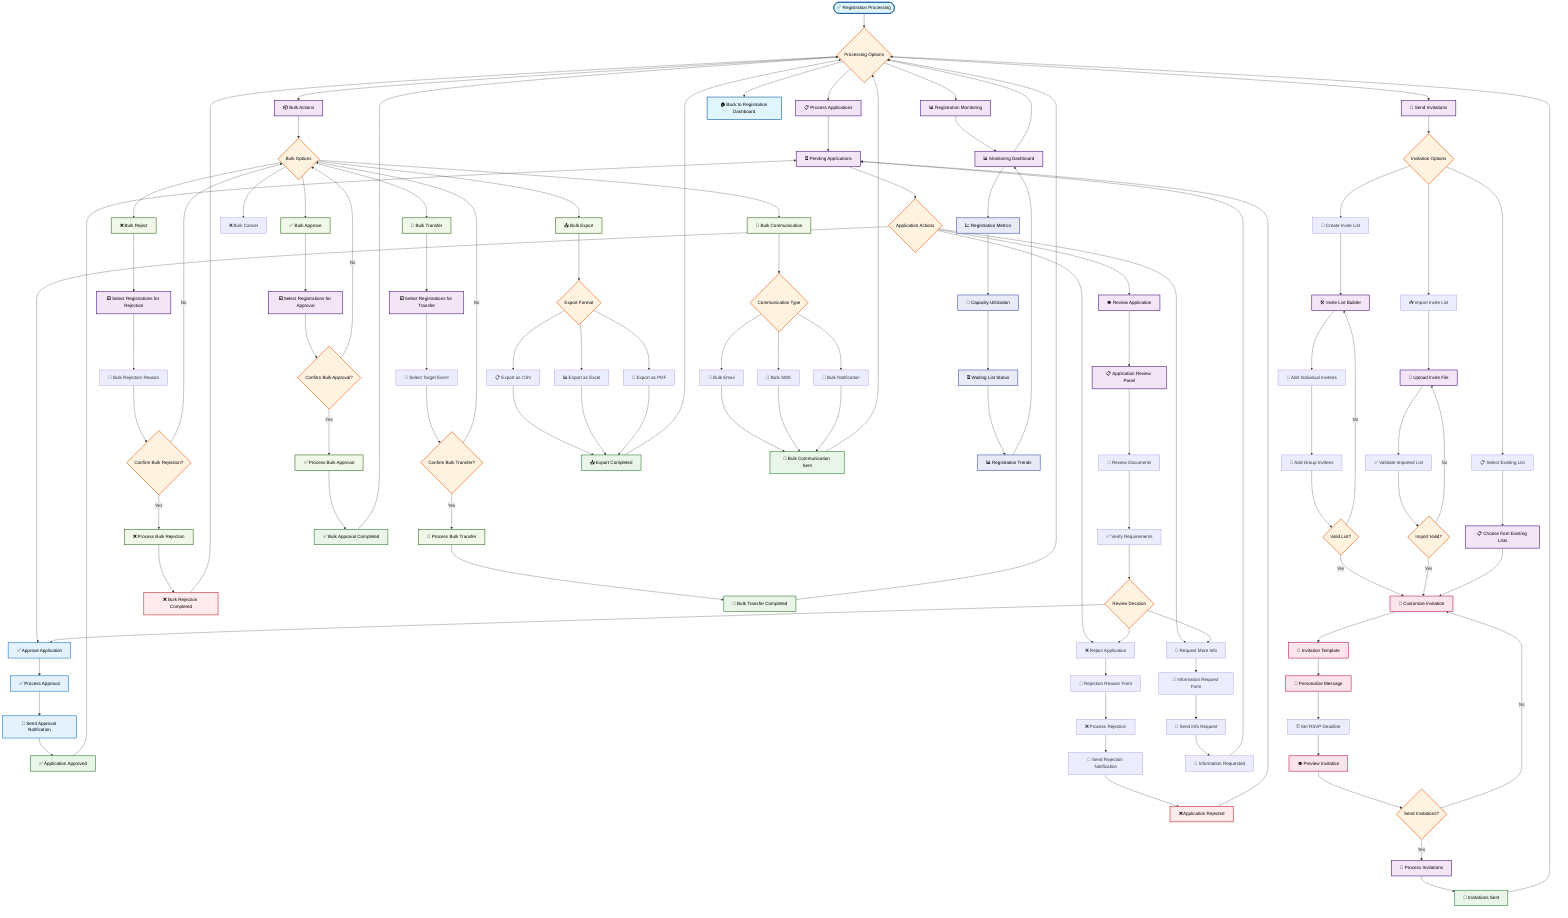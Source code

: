 flowchart TD
    %% Registration Processing - Applications, Invitations, Bulk Actions
    
    Start([✅ Registration Processing]) --> ProcessingOptions{Processing Options}
    
    %% Main processing options
    ProcessingOptions --> ProcessApplications[📋 Process Applications]
    ProcessingOptions --> SendInvitations[📧 Send Invitations]
    ProcessingOptions --> BulkActions[📦 Bulk Actions]
    ProcessingOptions --> RegistrationMonitoring[📊 Registration Monitoring]
    
    %% Process Applications Flow
    ProcessApplications --> PendingApplications[⏳ Pending Applications]
    PendingApplications --> ApplicationActions{Application Actions}
    ApplicationActions --> ReviewApplication[👁️ Review Application]
    ApplicationActions --> ApproveApplication[✅ Approve Application]
    ApplicationActions --> RejectApplication[❌ Reject Application]
    ApplicationActions --> RequestMoreInfo[📝 Request More Info]
    
    ReviewApplication --> ApplicationReview[📋 Application Review Panel]
    ApplicationReview --> ReviewDocuments[📄 Review Documents]
    ReviewDocuments --> VerifyRequirements[✅ Verify Requirements]
    VerifyRequirements --> ReviewDecision{Review Decision}
    ReviewDecision --> ApproveApplication
    ReviewDecision --> RejectApplication
    ReviewDecision --> RequestMoreInfo
    
    ApproveApplication --> ApplicationApproval[✅ Process Approval]
    ApplicationApproval --> SendApprovalNotification[📧 Send Approval Notification]
    SendApprovalNotification --> ApplicationApproved[✅ Application Approved]
    
    RejectApplication --> RejectionReason[📝 Rejection Reason Form]
    RejectionReason --> ApplicationRejection[❌ Process Rejection]
    ApplicationRejection --> SendRejectionNotification[📧 Send Rejection Notification]
    SendRejectionNotification --> ApplicationRejected[❌ Application Rejected]
    
    RequestMoreInfo --> InfoRequestForm[📝 Information Request Form]
    InfoRequestForm --> SendInfoRequest[📧 Send Info Request]
    SendInfoRequest --> InfoRequested[📝 Information Requested]
    
    %% Send Invitations Flow
    SendInvitations --> InvitationOptions{Invitation Options}
    InvitationOptions --> CreateInviteList[📝 Create Invite List]
    InvitationOptions --> ImportInviteList[📥 Import Invite List]
    InvitationOptions --> SelectExistingList[📋 Select Existing List]
    
    CreateInviteList --> InviteListBuilder[🛠️ Invite List Builder]
    InviteListBuilder --> AddInvidualInvitees[👤 Add Individual Invitees]
    AddInvidualInvitees --> AddGroupInvitees[👥 Add Group Invitees]
    AddGroupInvitees --> ValidateInviteList{Valid List?}
    ValidateInviteList -->|No| InviteListBuilder
    ValidateInviteList -->|Yes| CustomizeInvitation[📧 Customize Invitation]
    
    ImportInviteList --> UploadInviteFile[📁 Upload Invite File]
    UploadInviteFile --> ValidateImportedList[✅ Validate Imported List]
    ValidateImportedList --> ImportValidation{Import Valid?}
    ImportValidation -->|No| UploadInviteFile
    ImportValidation -->|Yes| CustomizeInvitation
    
    SelectExistingList --> ChooseExistingList[📋 Choose from Existing Lists]
    ChooseExistingList --> CustomizeInvitation
    
    CustomizeInvitation --> InvitationTemplate[📧 Invitation Template]
    InvitationTemplate --> PersonalizeInvitation[📝 Personalize Message]
    PersonalizeInvitation --> SetInvitationDeadline[⏰ Set RSVP Deadline]
    SetInvitationDeadline --> PreviewInvitation[👁️ Preview Invitation]
    PreviewInvitation --> SendInvitationsConfirm{Send Invitations?}
    SendInvitationsConfirm -->|No| CustomizeInvitation
    SendInvitationsConfirm -->|Yes| ProcessInvitations[📧 Process Invitations]
    ProcessInvitations --> InvitationsSent[📧 Invitations Sent]
    
    %% Bulk Actions Flow
    BulkActions --> BulkOptions{Bulk Options}
    BulkOptions --> BulkApprove[✅ Bulk Approve]
    BulkOptions --> BulkReject[❌ Bulk Reject]
    BulkOptions --> BulkCancel[❌ Bulk Cancel]
    BulkOptions --> BulkTransfer[🔄 Bulk Transfer]
    BulkOptions --> BulkExport[📤 Bulk Export]
    BulkOptions --> BulkCommunication[📧 Bulk Communication]
    
    BulkApprove --> SelectApprovalList[☑️ Select Registrations for Approval]
    SelectApprovalList --> ConfirmBulkApproval{Confirm Bulk Approval?}
    ConfirmBulkApproval -->|No| BulkOptions
    ConfirmBulkApproval -->|Yes| ProcessBulkApproval[✅ Process Bulk Approval]
    ProcessBulkApproval --> BulkApprovalCompleted[✅ Bulk Approval Completed]
    
    BulkReject --> SelectRejectionList[☑️ Select Registrations for Rejection]
    SelectRejectionList --> BulkRejectionReason[📝 Bulk Rejection Reason]
    BulkRejectionReason --> ConfirmBulkRejection{Confirm Bulk Rejection?}
    ConfirmBulkRejection -->|No| BulkOptions
    ConfirmBulkRejection -->|Yes| ProcessBulkRejection[❌ Process Bulk Rejection]
    ProcessBulkRejection --> BulkRejectionCompleted[❌ Bulk Rejection Completed]
    
    BulkTransfer --> SelectTransferList[☑️ Select Registrations for Transfer]
    SelectTransferList --> SelectTargetEvent[🎯 Select Target Event]
    SelectTargetEvent --> ConfirmBulkTransfer{Confirm Bulk Transfer?}
    ConfirmBulkTransfer -->|No| BulkOptions
    ConfirmBulkTransfer -->|Yes| ProcessBulkTransfer[🔄 Process Bulk Transfer]
    ProcessBulkTransfer --> BulkTransferCompleted[🔄 Bulk Transfer Completed]
    
    BulkExport --> ExportFormat{Export Format}
    ExportFormat --> ExportCSV[📋 Export as CSV]
    ExportFormat --> ExportExcel[📊 Export as Excel]
    ExportFormat --> ExportPDF[📄 Export as PDF]
    ExportCSV --> BulkExportCompleted[📤 Export Completed]
    ExportExcel --> BulkExportCompleted
    ExportPDF --> BulkExportCompleted
    
    BulkCommunication --> CommunicationType{Communication Type}
    CommunicationType --> BulkEmail[📧 Bulk Email]
    CommunicationType --> BulkSMS[📱 Bulk SMS]
    CommunicationType --> BulkNotification[🔔 Bulk Notification]
    BulkEmail --> BulkCommunicationSent[📧 Bulk Communication Sent]
    BulkSMS --> BulkCommunicationSent
    BulkNotification --> BulkCommunicationSent
    
    %% Registration Monitoring
    RegistrationMonitoring --> MonitoringDashboard[📊 Monitoring Dashboard]
    MonitoringDashboard --> RegistrationMetrics[📈 Registration Metrics]
    RegistrationMetrics --> CapacityUtilization[👥 Capacity Utilization]
    CapacityUtilization --> WaitingListStatus[⏳ Waiting List Status]
    WaitingListStatus --> RegistrationTrends[📊 Registration Trends]
    
    %% Return paths
    ApplicationApproved --> PendingApplications
    ApplicationRejected --> PendingApplications
    InfoRequested --> PendingApplications
    InvitationsSent --> ProcessingOptions
    BulkApprovalCompleted --> ProcessingOptions
    BulkRejectionCompleted --> ProcessingOptions
    BulkTransferCompleted --> ProcessingOptions
    BulkExportCompleted --> ProcessingOptions
    BulkCommunicationSent --> ProcessingOptions
    RegistrationTrends --> MonitoringDashboard
    MonitoringDashboard --> ProcessingOptions
    
    %% Back to dashboard
    ProcessingOptions --> Dashboard[🏠 Back to Registration Dashboard]
    
    %% Styling
    classDef startEnd fill:#e1f5fe,stroke:#01579b,stroke-width:2px,color:#000
    classDef process fill:#f3e5f5,stroke:#4a148c,stroke-width:2px,color:#000
    classDef decision fill:#fff3e0,stroke:#e65100,stroke-width:2px,color:#000
    classDef success fill:#e8f5e8,stroke:#2e7d32,stroke-width:2px,color:#000
    classDef error fill:#ffebee,stroke:#c62828,stroke-width:2px,color:#000
    classDef approval fill:#e3f2fd,stroke:#1976d2,stroke-width:2px,color:#000
    classDef invitation fill:#fce4ec,stroke:#c2185b,stroke-width:2px,color:#000
    classDef bulk fill:#f1f8e9,stroke:#33691e,stroke-width:2px,color:#000
    classDef monitoring fill:#e8eaf6,stroke:#3f51b5,stroke-width:2px,color:#000
    
    class Start,Dashboard startEnd
    class ProcessApplications,SendInvitations,BulkActions,RegistrationMonitoring,PendingApplications,ReviewApplication,ApplicationReview,InviteListBuilder,UploadInviteFile,ChooseExistingList,ProcessInvitations,SelectApprovalList,SelectRejectionList,SelectTransferList,MonitoringDashboard process
    class ProcessingOptions,ApplicationActions,ReviewDecision,InvitationOptions,ValidateInviteList,ImportValidation,SendInvitationsConfirm,BulkOptions,ConfirmBulkApproval,ConfirmBulkRejection,ConfirmBulkTransfer,ExportFormat,CommunicationType decision
    class ApplicationApproved,InvitationsSent,BulkApprovalCompleted,BulkTransferCompleted,BulkExportCompleted,BulkCommunicationSent success
    class ApplicationRejected,BulkRejectionCompleted error
    class ApproveApplication,ApplicationApproval,SendApprovalNotification approval
    class CustomizeInvitation,InvitationTemplate,PersonalizeInvitation,PreviewInvitation invitation
    class BulkApprove,BulkReject,BulkTransfer,BulkExport,BulkCommunication,ProcessBulkApproval,ProcessBulkRejection,ProcessBulkTransfer bulk
    class RegistrationMetrics,CapacityUtilization,WaitingListStatus,RegistrationTrends monitoring